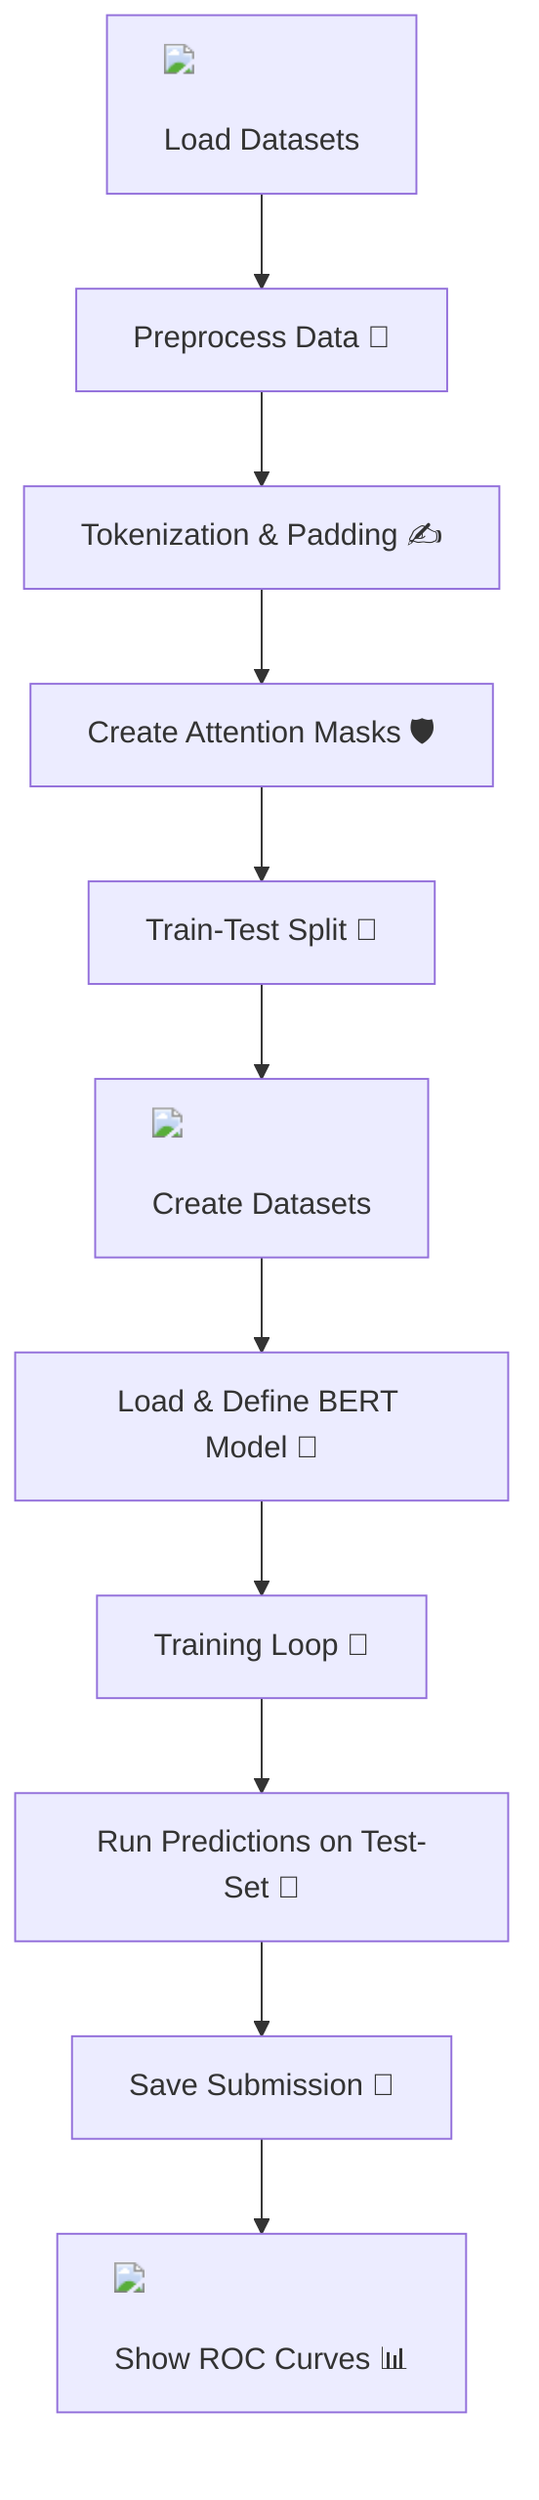 graph TD;
    A["<img src='file.svg'/> <br/> Load Datasets"] --> B["Preprocess Data 📜"];
    B --> C["Tokenization & Padding ✍️"];
    C --> D["Create Attention Masks 🛡️"];
    D --> E["Train-Test Split 🔀"];
    E --> F["<img src='database.svg'/> <br/> Create Datasets"];
    F --> G["Load & Define BERT Model 🧠"];
    G --> H["Training Loop 🔄"];
    H --> I["Run Predictions on Test-Set 🧪"];
    I --> J["Save Submission 📝"];
    J --> K["<img src='scatter_plot_template.svg'/> <br/> Show ROC Curves 📊"];